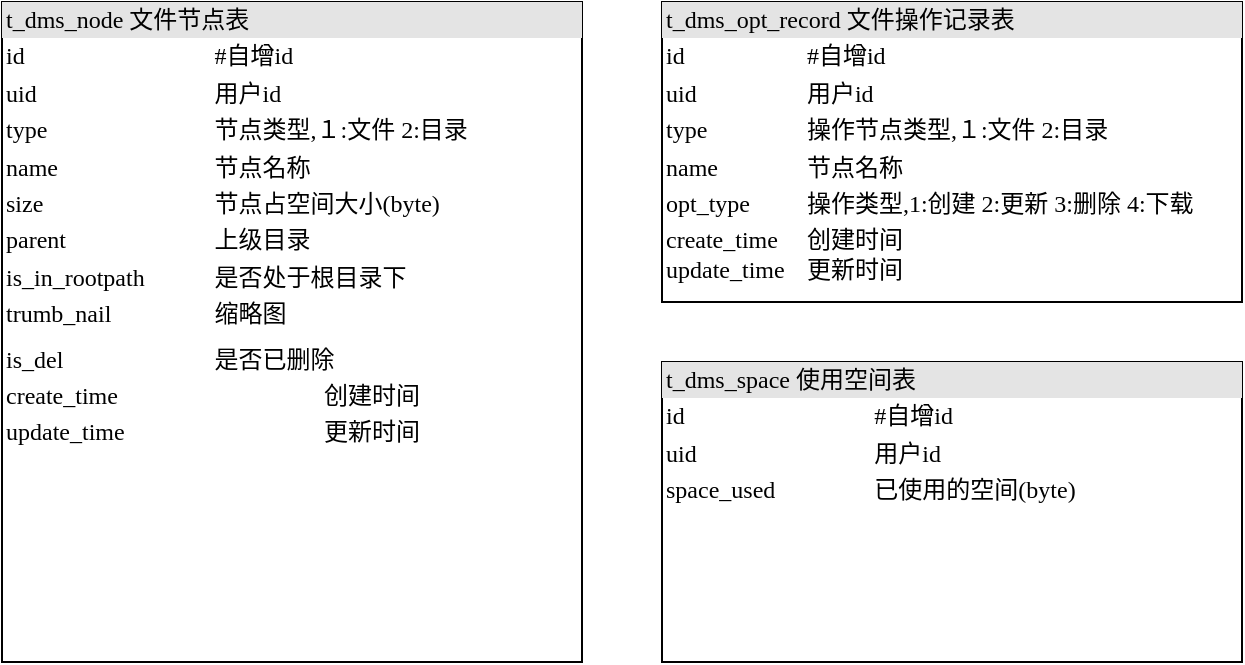 <mxfile version="13.1.3" type="github">
  <diagram name="Page-1" id="2ca16b54-16f6-2749-3443-fa8db7711227">
    <mxGraphModel dx="984" dy="571" grid="1" gridSize="10" guides="1" tooltips="1" connect="1" arrows="1" fold="1" page="1" pageScale="1" pageWidth="1100" pageHeight="850" background="#ffffff" math="0" shadow="0">
      <root>
        <mxCell id="0" />
        <mxCell id="1" parent="0" />
        <mxCell id="2ed32ef02a7f4228-8" value="&lt;div style=&quot;box-sizing: border-box ; width: 100% ; background: #e4e4e4 ; padding: 2px&quot;&gt;t_dms_node 文件节点表&lt;/div&gt;&lt;table style=&quot;width: 100% ; font-size: 1em&quot; cellpadding=&quot;2&quot; cellspacing=&quot;0&quot;&gt;&lt;tbody&gt;&lt;tr&gt;&lt;td&gt;id&lt;/td&gt;&lt;td&gt;#自增id&lt;/td&gt;&lt;/tr&gt;&lt;tr&gt;&lt;td&gt;uid&lt;/td&gt;&lt;td&gt;用户id&lt;/td&gt;&lt;/tr&gt;&lt;tr&gt;&lt;td&gt;type&lt;/td&gt;&lt;td&gt;节点类型,１:文件 2:目录&lt;br&gt;&lt;/td&gt;&lt;/tr&gt;&lt;tr&gt;&lt;td&gt;name&lt;br&gt;&lt;/td&gt;&lt;td&gt;节点名称&lt;br&gt;&lt;/td&gt;&lt;/tr&gt;&lt;tr&gt;&lt;td&gt;size&lt;br&gt;&lt;/td&gt;&lt;td&gt;节点占空间大小(byte)&lt;br&gt;&lt;/td&gt;&lt;/tr&gt;&lt;tr&gt;&lt;td&gt;parent&lt;/td&gt;&lt;td&gt;上级目录&lt;br&gt;&lt;/td&gt;&lt;/tr&gt;&lt;tr&gt;&lt;td&gt;is_in_rootpath&lt;/td&gt;&lt;td&gt;是否处于根目录下&lt;/td&gt;&lt;/tr&gt;&lt;tr&gt;&lt;td&gt;trumb_nail&lt;/td&gt;&lt;td&gt;缩略图&lt;/td&gt;&lt;/tr&gt;&lt;tr&gt;&lt;td&gt;&lt;/td&gt;&lt;td&gt;&lt;/td&gt;&lt;/tr&gt;&lt;tr&gt;&lt;td&gt;is_del&lt;br&gt;&lt;/td&gt;&lt;td&gt;是否已删除&lt;br&gt;&lt;/td&gt;&lt;/tr&gt;&lt;/tbody&gt;&lt;/table&gt;&lt;table cellpadding=&quot;2&quot; cellspacing=&quot;0&quot; style=&quot;font-size: 1em ; width: 289.6px&quot;&gt;&lt;tbody&gt;&lt;tr&gt;&lt;td&gt;create_time&lt;br&gt;&lt;/td&gt;&lt;td&gt;创建时间&lt;br&gt;&lt;/td&gt;&lt;/tr&gt;&lt;tr&gt;&lt;td&gt;update_time&lt;br&gt;&lt;/td&gt;&lt;td&gt;更新时间&lt;/td&gt;&lt;/tr&gt;&lt;/tbody&gt;&lt;/table&gt;" style="verticalAlign=top;align=left;overflow=fill;html=1;rounded=0;shadow=0;comic=0;labelBackgroundColor=none;strokeWidth=1;fontFamily=Verdana;fontSize=12" parent="1" vertex="1">
          <mxGeometry x="70" y="230" width="290" height="330" as="geometry" />
        </mxCell>
        <mxCell id="S6io6cpMIMdtHFN0KjW5-1" value="&lt;div style=&quot;box-sizing: border-box ; width: 100% ; background: #e4e4e4 ; padding: 2px&quot;&gt;t_dms_opt_record 文件操作记录表&lt;/div&gt;&lt;table style=&quot;width: 100% ; font-size: 1em&quot; cellpadding=&quot;2&quot; cellspacing=&quot;0&quot;&gt;&lt;tbody&gt;&lt;tr&gt;&lt;td&gt;id&lt;/td&gt;&lt;td&gt;#自增id&lt;/td&gt;&lt;/tr&gt;&lt;tr&gt;&lt;td&gt;uid&lt;/td&gt;&lt;td&gt;用户id&lt;/td&gt;&lt;/tr&gt;&lt;tr&gt;&lt;td&gt;type&lt;/td&gt;&lt;td&gt;操作节点类型,１:文件 2:目录&lt;br&gt;&lt;/td&gt;&lt;/tr&gt;&lt;tr&gt;&lt;td&gt;name&lt;br&gt;&lt;/td&gt;&lt;td&gt;节点名称&lt;br&gt;&lt;/td&gt;&lt;/tr&gt;&lt;tr&gt;&lt;td&gt;opt_type&lt;br&gt;&lt;/td&gt;&lt;td&gt;操作类型,1:创建 2:更新 3:删除 4:下载&lt;/td&gt;&lt;/tr&gt;&lt;tr&gt;&lt;td&gt;create_time&lt;br&gt;update_time&lt;/td&gt;&lt;td&gt;创建时间&lt;br&gt;更新时间&lt;/td&gt;&lt;/tr&gt;&lt;/tbody&gt;&lt;/table&gt;" style="verticalAlign=top;align=left;overflow=fill;html=1;rounded=0;shadow=0;comic=0;labelBackgroundColor=none;strokeWidth=1;fontFamily=Verdana;fontSize=12" vertex="1" parent="1">
          <mxGeometry x="400" y="230" width="290" height="150" as="geometry" />
        </mxCell>
        <mxCell id="S6io6cpMIMdtHFN0KjW5-2" value="&lt;div style=&quot;box-sizing: border-box ; width: 100% ; background: #e4e4e4 ; padding: 2px&quot;&gt;t_dms_space 使用空间表&lt;/div&gt;&lt;table style=&quot;width: 100% ; font-size: 1em&quot; cellpadding=&quot;2&quot; cellspacing=&quot;0&quot;&gt;&lt;tbody&gt;&lt;tr&gt;&lt;td&gt;id&lt;/td&gt;&lt;td&gt;#自增id&lt;/td&gt;&lt;/tr&gt;&lt;tr&gt;&lt;td&gt;uid&lt;/td&gt;&lt;td&gt;用户id&lt;/td&gt;&lt;/tr&gt;&lt;tr&gt;&lt;td&gt;space_used&lt;/td&gt;&lt;td&gt;已使用的空间(byte)&lt;/td&gt;&lt;/tr&gt;&lt;tr&gt;&lt;td&gt;&lt;br&gt;&lt;/td&gt;&lt;td&gt;&lt;/td&gt;&lt;/tr&gt;&lt;/tbody&gt;&lt;/table&gt;" style="verticalAlign=top;align=left;overflow=fill;html=1;rounded=0;shadow=0;comic=0;labelBackgroundColor=none;strokeWidth=1;fontFamily=Verdana;fontSize=12" vertex="1" parent="1">
          <mxGeometry x="400" y="410" width="290" height="150" as="geometry" />
        </mxCell>
      </root>
    </mxGraphModel>
  </diagram>
</mxfile>
